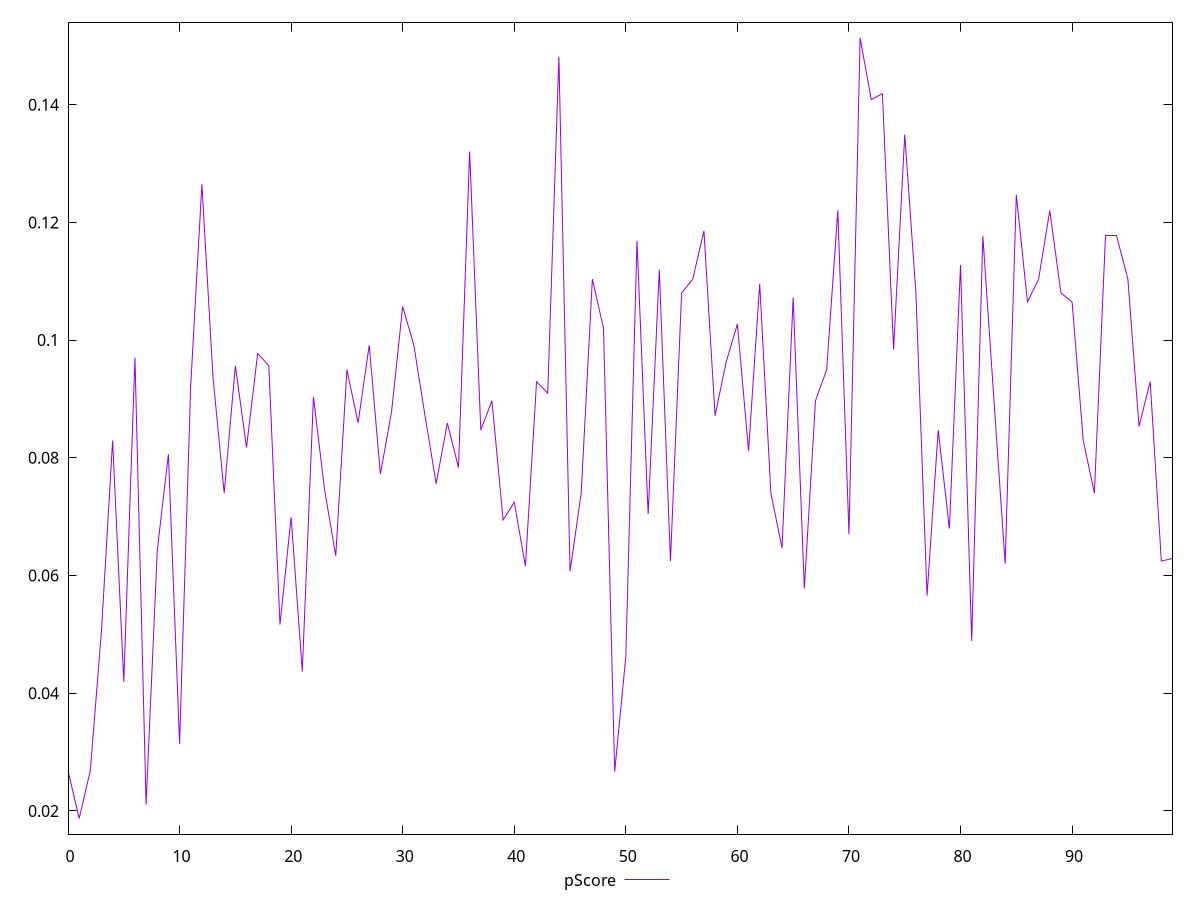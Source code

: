 reset

$pScore <<EOF
0 0.02686187897531489
1 0.01870845462365861
2 0.02686187897531489
3 0.050593824481097005
4 0.0829251052116533
5 0.04192712360233858
6 0.09701971208752203
7 0.0210881261205908
8 0.06424298443422471
9 0.08059763738530379
10 0.03140776265779627
11 0.09228658454038902
12 0.12647729568332666
13 0.09361426987673704
14 0.07401106976959415
15 0.09564257607684967
16 0.08175284192621168
17 0.09771586721524061
18 0.09564257607684967
19 0.05166636678228753
20 0.06993119722960445
21 0.04370858783246451
22 0.09033113767088724
23 0.07453808758933839
24 0.06334264311208354
25 0.09496152326411045
26 0.08593204249031211
27 0.0991235332253077
28 0.07723192809508672
29 0.08778979045568092
30 0.10571874504121481
31 0.0991235332253077
32 0.08716599989730123
33 0.07560378739367618
34 0.08593204249031211
35 0.07833742203209448
36 0.13204463194839522
37 0.08471603248599108
38 0.08968880625091713
39 0.0694378350189514
40 0.0724530054110164
41 0.061581059788503756
42 0.09294799871132253
43 0.09097818843290029
44 0.14812243870312058
45 0.06071943570491267
46 0.07401106976959321
47 0.1103622881843978
48 0.10200131895694392
49 0.026680711573404292
50 0.046208114297263736
51 0.11687771630314164
52 0.07042818999167433
53 0.11195577797618556
54 0.06245539902809949
55 0.10801514232500159
56 0.1103622881843978
57 0.11856662532033352
58 0.08716599989730067
59 0.09632862706705497
60 0.10273399395826144
61 0.08117312279213096
62 0.1095742012630102
63 0.07401106976959321
64 0.06469812743014769
65 0.10724409059049755
66 0.05780120700784541
67 0.08968880625091713
68 0.09496152326410978
69 0.12201886905191472
70 0.0670245570086686
71 0.15134781744333908
72 0.14086052997954235
73 0.14187576207552444
74 0.09841712875205433
75 0.13492002266896308
76 0.10801514232500159
77 0.0565955889645855
78 0.08471603248599108
79 0.0679792664302098
80 0.11276126196537584
81 0.0488576319929227
82 0.11771910535012109
83 0.08968880625091713
84 0.06201662822131715
85 0.12467453517163446
86 0.1064786379217354
87 0.1103622881843978
88 0.12201886905191633
89 0.10801514232500159
90 0.1064786379217354
91 0.08292510521165275
92 0.07401106976959415
93 0.11771910535011965
94 0.11771910535011965
95 0.1103622881843963
96 0.0853218102724757
97 0.09294799871132253
98 0.06245539902809949
99 0.06289739600370814
EOF

set key outside below
set xrange [0:99]
set yrange [0.016055667367265:0.1540006046997327]
set trange [0.016055667367265:0.1540006046997327]
set terminal svg size 640, 500 enhanced background rgb 'white'
set output "report_00025_2021-02-22T21:38:55.199Z/max-potential-fid/samples/pages/pScore/values.svg"

plot $pScore title "pScore" with line

reset
